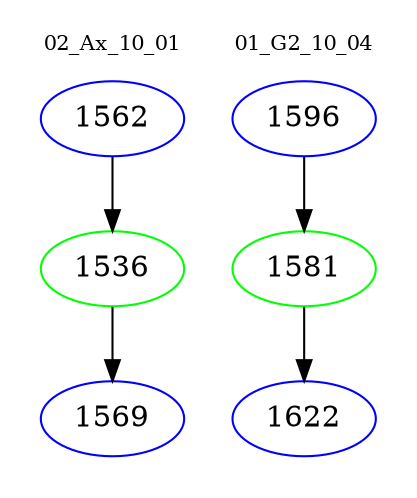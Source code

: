 digraph{
subgraph cluster_0 {
color = white
label = "02_Ax_10_01";
fontsize=10;
T0_1562 [label="1562", color="blue"]
T0_1562 -> T0_1536 [color="black"]
T0_1536 [label="1536", color="green"]
T0_1536 -> T0_1569 [color="black"]
T0_1569 [label="1569", color="blue"]
}
subgraph cluster_1 {
color = white
label = "01_G2_10_04";
fontsize=10;
T1_1596 [label="1596", color="blue"]
T1_1596 -> T1_1581 [color="black"]
T1_1581 [label="1581", color="green"]
T1_1581 -> T1_1622 [color="black"]
T1_1622 [label="1622", color="blue"]
}
}

